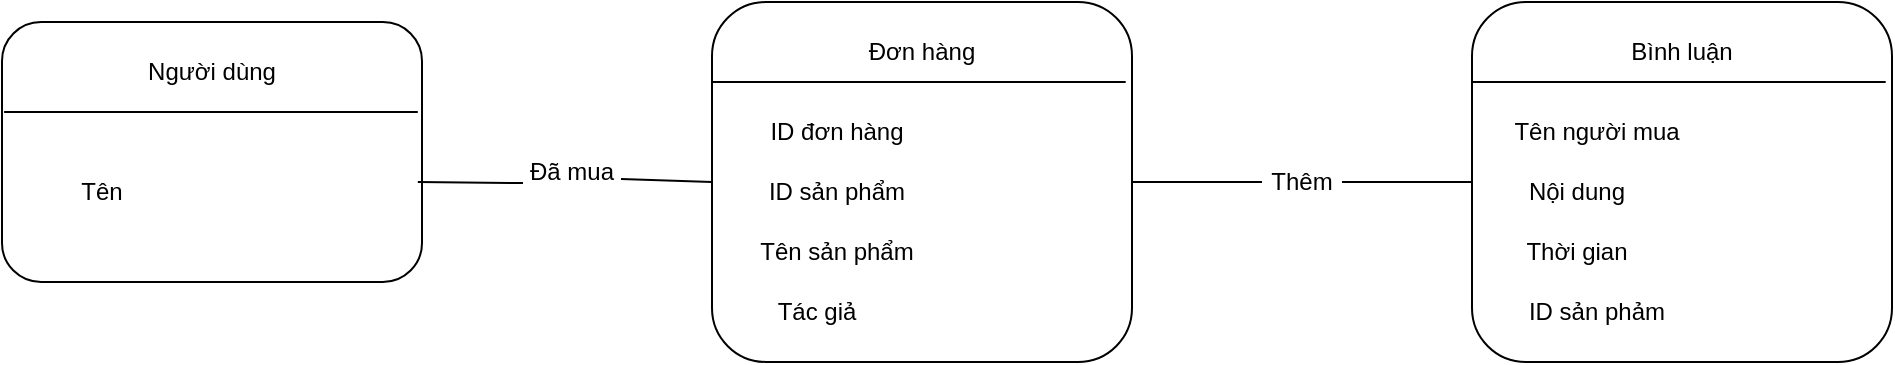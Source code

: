 <mxfile version="27.0.8">
  <diagram name="Page-1" id="Q_lhZr5c_Juz8M54hSyY">
    <mxGraphModel dx="1657" dy="786" grid="1" gridSize="10" guides="1" tooltips="1" connect="1" arrows="1" fold="1" page="1" pageScale="1" pageWidth="850" pageHeight="1100" math="0" shadow="0">
      <root>
        <mxCell id="0" />
        <mxCell id="1" parent="0" />
        <mxCell id="UV3y2g6usVWKzIrRg5EZ-1" value="" style="rounded=1;whiteSpace=wrap;html=1;" vertex="1" parent="1">
          <mxGeometry x="70" y="80" width="210" height="130" as="geometry" />
        </mxCell>
        <mxCell id="UV3y2g6usVWKzIrRg5EZ-2" value="" style="endArrow=none;html=1;rounded=0;exitX=0.005;exitY=0.346;exitDx=0;exitDy=0;exitPerimeter=0;entryX=0.99;entryY=0.346;entryDx=0;entryDy=0;entryPerimeter=0;" edge="1" parent="1" source="UV3y2g6usVWKzIrRg5EZ-1" target="UV3y2g6usVWKzIrRg5EZ-1">
          <mxGeometry width="50" height="50" relative="1" as="geometry">
            <mxPoint x="400" y="430" as="sourcePoint" />
            <mxPoint x="450" y="380" as="targetPoint" />
          </mxGeometry>
        </mxCell>
        <mxCell id="UV3y2g6usVWKzIrRg5EZ-3" value="Người dùng" style="text;html=1;align=center;verticalAlign=middle;whiteSpace=wrap;rounded=0;" vertex="1" parent="1">
          <mxGeometry x="90" y="90" width="170" height="30" as="geometry" />
        </mxCell>
        <mxCell id="UV3y2g6usVWKzIrRg5EZ-4" value="Tên" style="text;html=1;align=center;verticalAlign=middle;whiteSpace=wrap;rounded=0;" vertex="1" parent="1">
          <mxGeometry x="90" y="150" width="60" height="30" as="geometry" />
        </mxCell>
        <mxCell id="UV3y2g6usVWKzIrRg5EZ-5" value="" style="rounded=1;whiteSpace=wrap;html=1;" vertex="1" parent="1">
          <mxGeometry x="425" y="70" width="210" height="180" as="geometry" />
        </mxCell>
        <mxCell id="UV3y2g6usVWKzIrRg5EZ-6" value="" style="endArrow=none;html=1;rounded=0;exitX=0.005;exitY=0.346;exitDx=0;exitDy=0;exitPerimeter=0;entryX=0.99;entryY=0.346;entryDx=0;entryDy=0;entryPerimeter=0;" edge="1" parent="1">
          <mxGeometry width="50" height="50" relative="1" as="geometry">
            <mxPoint x="425.0" y="110.0" as="sourcePoint" />
            <mxPoint x="631.85" y="110.0" as="targetPoint" />
          </mxGeometry>
        </mxCell>
        <mxCell id="UV3y2g6usVWKzIrRg5EZ-7" value="Đơn hàng" style="text;html=1;align=center;verticalAlign=middle;whiteSpace=wrap;rounded=0;" vertex="1" parent="1">
          <mxGeometry x="445" y="80" width="170" height="30" as="geometry" />
        </mxCell>
        <mxCell id="UV3y2g6usVWKzIrRg5EZ-8" value="ID đơn hàng" style="text;html=1;align=center;verticalAlign=middle;whiteSpace=wrap;rounded=0;" vertex="1" parent="1">
          <mxGeometry x="445" y="120" width="85" height="30" as="geometry" />
        </mxCell>
        <mxCell id="UV3y2g6usVWKzIrRg5EZ-9" value="" style="endArrow=none;html=1;rounded=0;entryX=0;entryY=0.5;entryDx=0;entryDy=0;exitX=0.99;exitY=0.615;exitDx=0;exitDy=0;exitPerimeter=0;" edge="1" parent="1" source="UV3y2g6usVWKzIrRg5EZ-10" target="UV3y2g6usVWKzIrRg5EZ-5">
          <mxGeometry width="50" height="50" relative="1" as="geometry">
            <mxPoint x="355" y="440.003" as="sourcePoint" />
            <mxPoint x="495" y="442.86" as="targetPoint" />
          </mxGeometry>
        </mxCell>
        <mxCell id="UV3y2g6usVWKzIrRg5EZ-11" value="" style="endArrow=none;html=1;rounded=0;entryX=0.01;entryY=0.685;entryDx=0;entryDy=0;entryPerimeter=0;exitX=0.99;exitY=0.615;exitDx=0;exitDy=0;exitPerimeter=0;" edge="1" parent="1" source="UV3y2g6usVWKzIrRg5EZ-1" target="UV3y2g6usVWKzIrRg5EZ-10">
          <mxGeometry width="50" height="50" relative="1" as="geometry">
            <mxPoint x="278" y="160" as="sourcePoint" />
            <mxPoint x="427" y="159" as="targetPoint" />
          </mxGeometry>
        </mxCell>
        <mxCell id="UV3y2g6usVWKzIrRg5EZ-10" value="Đã mua" style="text;html=1;align=center;verticalAlign=middle;whiteSpace=wrap;rounded=0;" vertex="1" parent="1">
          <mxGeometry x="330" y="140" width="50" height="30" as="geometry" />
        </mxCell>
        <mxCell id="UV3y2g6usVWKzIrRg5EZ-19" value="ID sản phẩm" style="text;html=1;align=center;verticalAlign=middle;whiteSpace=wrap;rounded=0;" vertex="1" parent="1">
          <mxGeometry x="445" y="150" width="85" height="30" as="geometry" />
        </mxCell>
        <mxCell id="UV3y2g6usVWKzIrRg5EZ-21" value="Tên sản phẩm" style="text;html=1;align=center;verticalAlign=middle;whiteSpace=wrap;rounded=0;" vertex="1" parent="1">
          <mxGeometry x="445" y="180" width="85" height="30" as="geometry" />
        </mxCell>
        <mxCell id="UV3y2g6usVWKzIrRg5EZ-22" value="Tác giả" style="text;html=1;align=center;verticalAlign=middle;whiteSpace=wrap;rounded=0;" vertex="1" parent="1">
          <mxGeometry x="445" y="210" width="65" height="30" as="geometry" />
        </mxCell>
        <mxCell id="UV3y2g6usVWKzIrRg5EZ-23" value="" style="rounded=1;whiteSpace=wrap;html=1;" vertex="1" parent="1">
          <mxGeometry x="805" y="70" width="210" height="180" as="geometry" />
        </mxCell>
        <mxCell id="UV3y2g6usVWKzIrRg5EZ-24" value="" style="endArrow=none;html=1;rounded=0;exitX=0.005;exitY=0.346;exitDx=0;exitDy=0;exitPerimeter=0;entryX=0.99;entryY=0.346;entryDx=0;entryDy=0;entryPerimeter=0;" edge="1" parent="1">
          <mxGeometry width="50" height="50" relative="1" as="geometry">
            <mxPoint x="805.0" y="110.0" as="sourcePoint" />
            <mxPoint x="1011.85" y="110.0" as="targetPoint" />
          </mxGeometry>
        </mxCell>
        <mxCell id="UV3y2g6usVWKzIrRg5EZ-25" value="Bình luận" style="text;html=1;align=center;verticalAlign=middle;whiteSpace=wrap;rounded=0;" vertex="1" parent="1">
          <mxGeometry x="825" y="80" width="170" height="30" as="geometry" />
        </mxCell>
        <mxCell id="UV3y2g6usVWKzIrRg5EZ-26" value="Tên người mua" style="text;html=1;align=center;verticalAlign=middle;whiteSpace=wrap;rounded=0;" vertex="1" parent="1">
          <mxGeometry x="825" y="120" width="85" height="30" as="geometry" />
        </mxCell>
        <mxCell id="UV3y2g6usVWKzIrRg5EZ-28" value="Nội dung" style="text;html=1;align=center;verticalAlign=middle;whiteSpace=wrap;rounded=0;" vertex="1" parent="1">
          <mxGeometry x="825" y="150" width="65" height="30" as="geometry" />
        </mxCell>
        <mxCell id="UV3y2g6usVWKzIrRg5EZ-29" value="Thời gian" style="text;html=1;align=center;verticalAlign=middle;whiteSpace=wrap;rounded=0;" vertex="1" parent="1">
          <mxGeometry x="825" y="180" width="65" height="30" as="geometry" />
        </mxCell>
        <mxCell id="UV3y2g6usVWKzIrRg5EZ-30" value="ID sản phảm" style="text;html=1;align=center;verticalAlign=middle;whiteSpace=wrap;rounded=0;" vertex="1" parent="1">
          <mxGeometry x="825" y="210" width="85" height="30" as="geometry" />
        </mxCell>
        <mxCell id="UV3y2g6usVWKzIrRg5EZ-32" value="" style="endArrow=none;html=1;rounded=0;entryX=1;entryY=0.5;entryDx=0;entryDy=0;exitX=0;exitY=0.5;exitDx=0;exitDy=0;" edge="1" parent="1" source="UV3y2g6usVWKzIrRg5EZ-33" target="UV3y2g6usVWKzIrRg5EZ-5">
          <mxGeometry width="50" height="50" relative="1" as="geometry">
            <mxPoint x="400" y="260" as="sourcePoint" />
            <mxPoint x="450" y="210" as="targetPoint" />
          </mxGeometry>
        </mxCell>
        <mxCell id="UV3y2g6usVWKzIrRg5EZ-34" value="" style="endArrow=none;html=1;rounded=0;entryX=1;entryY=0.5;entryDx=0;entryDy=0;exitX=0;exitY=0.5;exitDx=0;exitDy=0;" edge="1" parent="1" source="UV3y2g6usVWKzIrRg5EZ-23" target="UV3y2g6usVWKzIrRg5EZ-33">
          <mxGeometry width="50" height="50" relative="1" as="geometry">
            <mxPoint x="805" y="160" as="sourcePoint" />
            <mxPoint x="635" y="160" as="targetPoint" />
          </mxGeometry>
        </mxCell>
        <mxCell id="UV3y2g6usVWKzIrRg5EZ-33" value="Thêm" style="text;html=1;align=center;verticalAlign=middle;whiteSpace=wrap;rounded=0;" vertex="1" parent="1">
          <mxGeometry x="700" y="145" width="40" height="30" as="geometry" />
        </mxCell>
      </root>
    </mxGraphModel>
  </diagram>
</mxfile>

